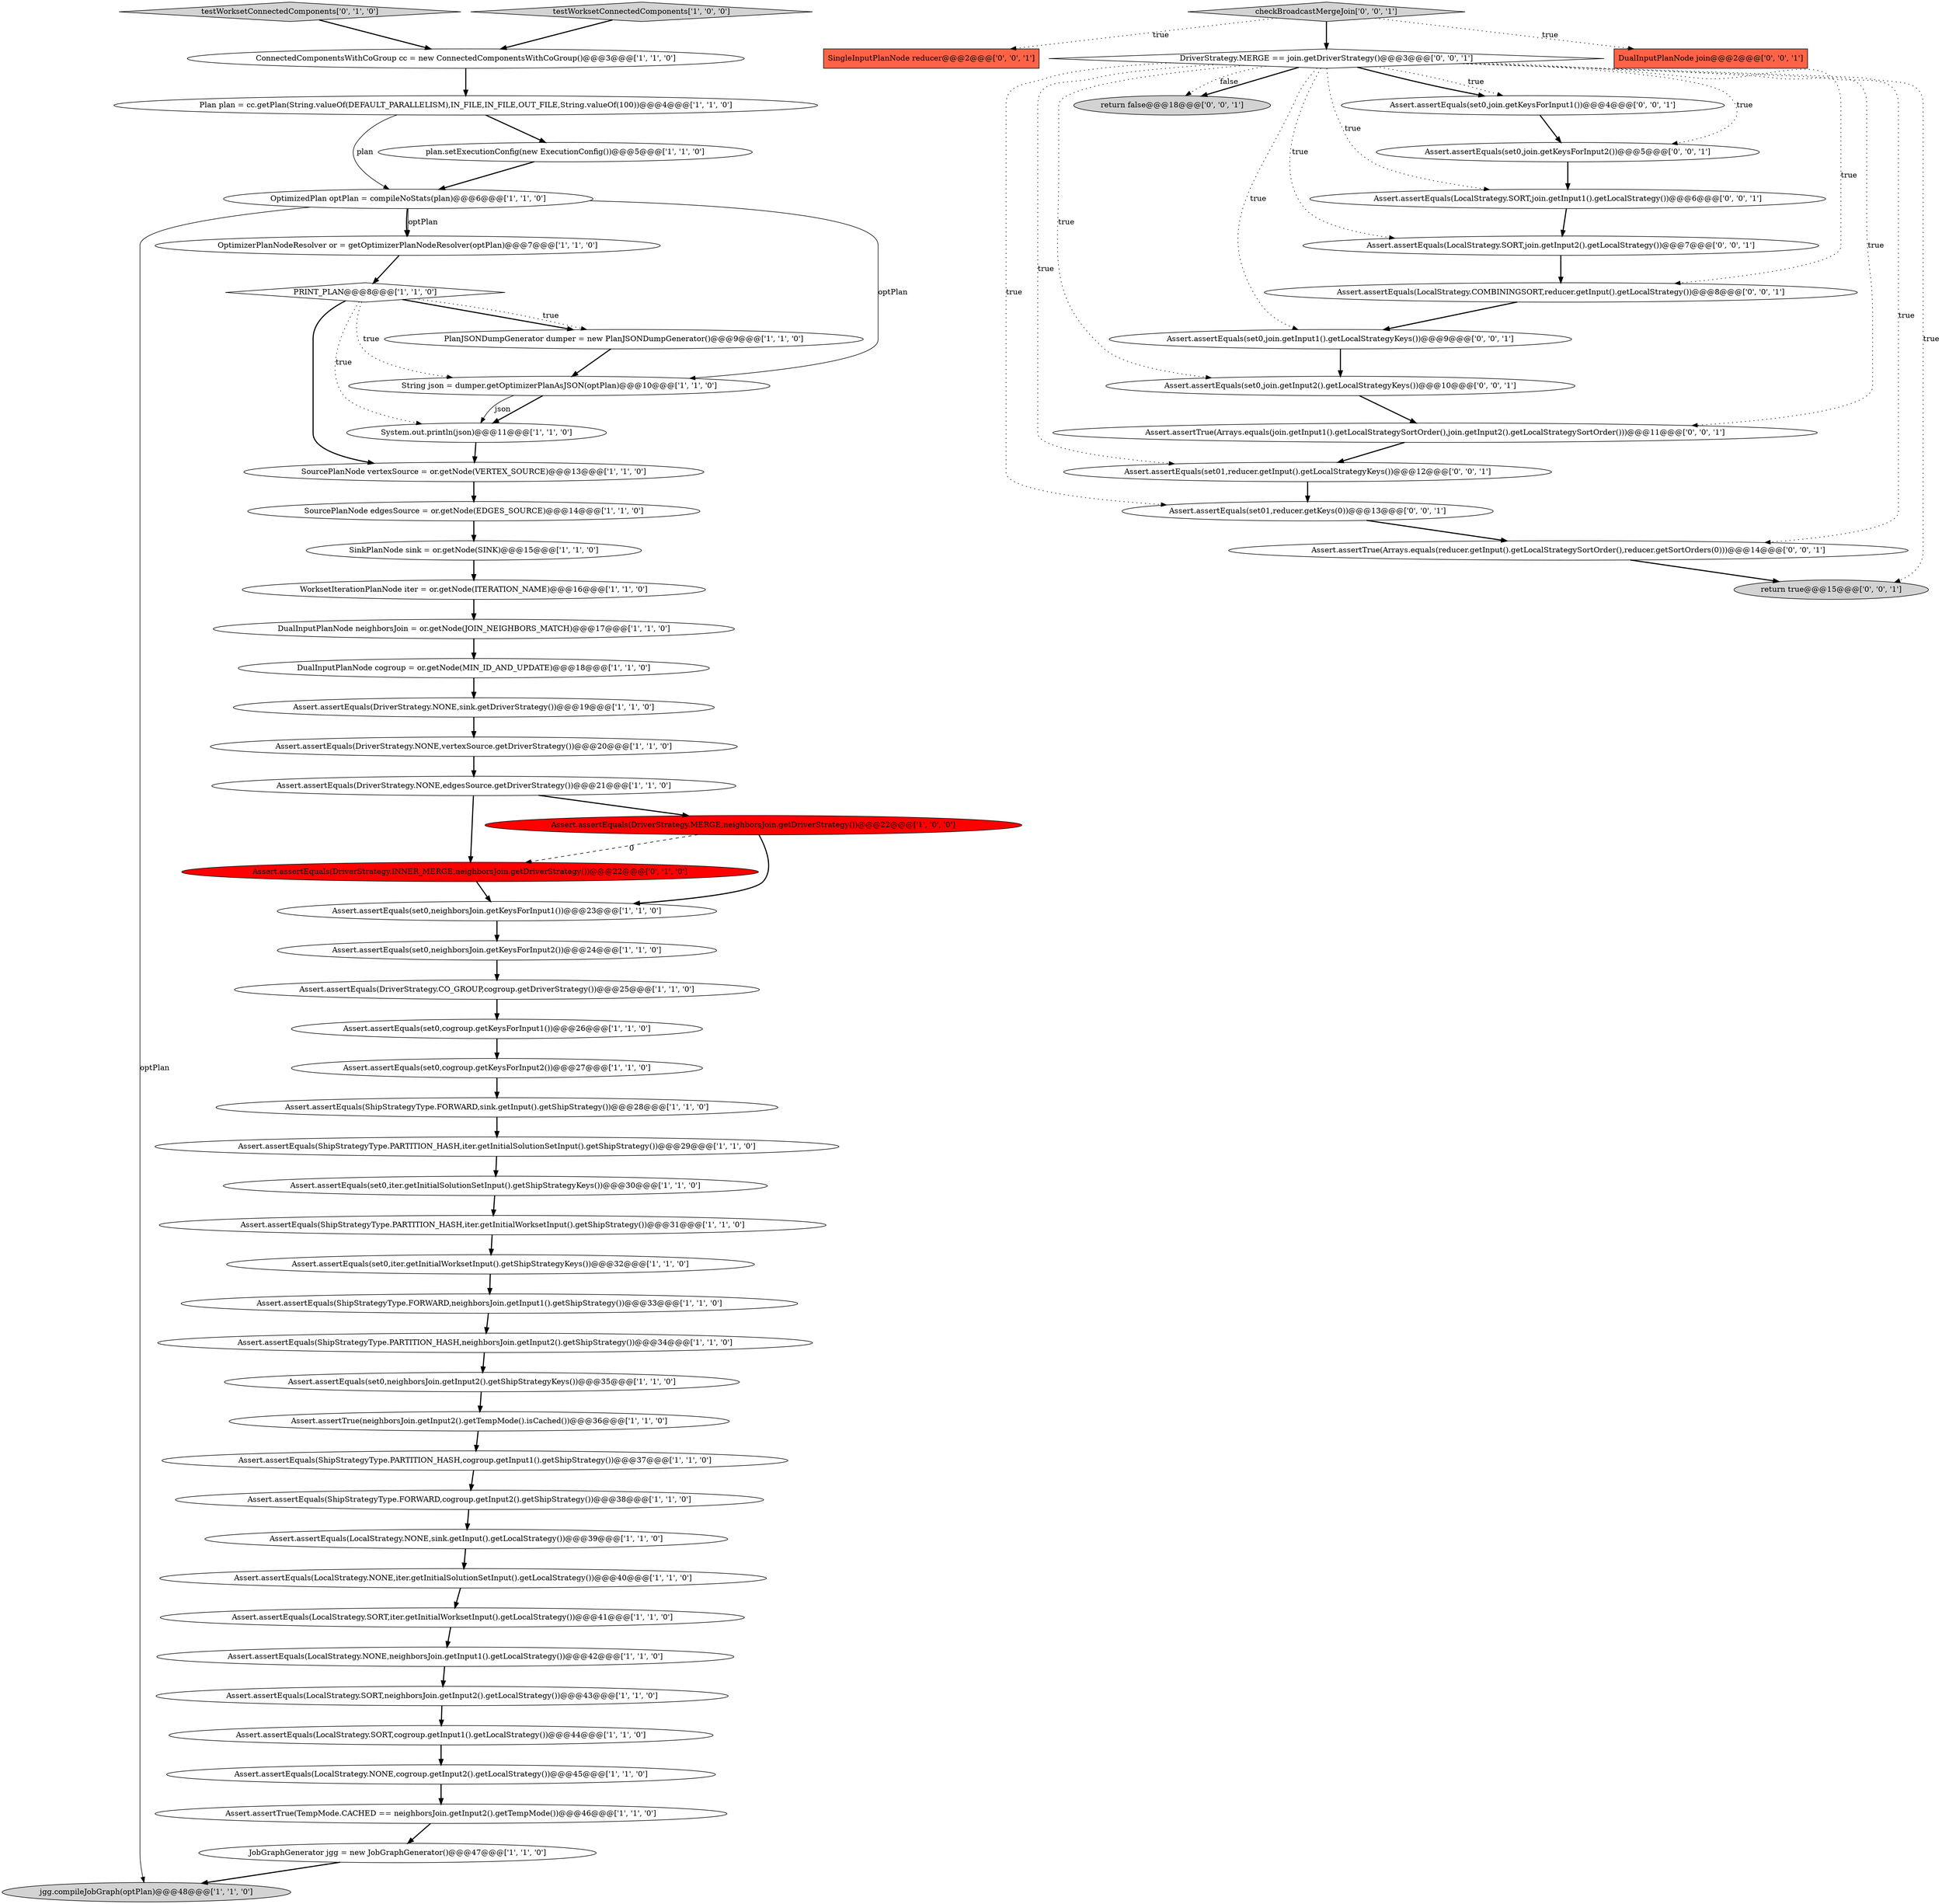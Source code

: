 digraph {
23 [style = filled, label = "Assert.assertEquals(ShipStrategyType.FORWARD,neighborsJoin.getInput1().getShipStrategy())@@@33@@@['1', '1', '0']", fillcolor = white, shape = ellipse image = "AAA0AAABBB1BBB"];
1 [style = filled, label = "SourcePlanNode edgesSource = or.getNode(EDGES_SOURCE)@@@14@@@['1', '1', '0']", fillcolor = white, shape = ellipse image = "AAA0AAABBB1BBB"];
20 [style = filled, label = "Assert.assertEquals(LocalStrategy.NONE,iter.getInitialSolutionSetInput().getLocalStrategy())@@@40@@@['1', '1', '0']", fillcolor = white, shape = ellipse image = "AAA0AAABBB1BBB"];
30 [style = filled, label = "SourcePlanNode vertexSource = or.getNode(VERTEX_SOURCE)@@@13@@@['1', '1', '0']", fillcolor = white, shape = ellipse image = "AAA0AAABBB1BBB"];
36 [style = filled, label = "jgg.compileJobGraph(optPlan)@@@48@@@['1', '1', '0']", fillcolor = lightgray, shape = ellipse image = "AAA0AAABBB1BBB"];
44 [style = filled, label = "Assert.assertEquals(ShipStrategyType.FORWARD,sink.getInput().getShipStrategy())@@@28@@@['1', '1', '0']", fillcolor = white, shape = ellipse image = "AAA0AAABBB1BBB"];
6 [style = filled, label = "Assert.assertEquals(LocalStrategy.NONE,sink.getInput().getLocalStrategy())@@@39@@@['1', '1', '0']", fillcolor = white, shape = ellipse image = "AAA0AAABBB1BBB"];
0 [style = filled, label = "OptimizerPlanNodeResolver or = getOptimizerPlanNodeResolver(optPlan)@@@7@@@['1', '1', '0']", fillcolor = white, shape = ellipse image = "AAA0AAABBB1BBB"];
17 [style = filled, label = "JobGraphGenerator jgg = new JobGraphGenerator()@@@47@@@['1', '1', '0']", fillcolor = white, shape = ellipse image = "AAA0AAABBB1BBB"];
45 [style = filled, label = "Assert.assertEquals(ShipStrategyType.PARTITION_HASH,neighborsJoin.getInput2().getShipStrategy())@@@34@@@['1', '1', '0']", fillcolor = white, shape = ellipse image = "AAA0AAABBB1BBB"];
39 [style = filled, label = "Assert.assertEquals(ShipStrategyType.PARTITION_HASH,iter.getInitialWorksetInput().getShipStrategy())@@@31@@@['1', '1', '0']", fillcolor = white, shape = ellipse image = "AAA0AAABBB1BBB"];
4 [style = filled, label = "Assert.assertEquals(ShipStrategyType.PARTITION_HASH,iter.getInitialSolutionSetInput().getShipStrategy())@@@29@@@['1', '1', '0']", fillcolor = white, shape = ellipse image = "AAA0AAABBB1BBB"];
35 [style = filled, label = "Assert.assertEquals(ShipStrategyType.PARTITION_HASH,cogroup.getInput1().getShipStrategy())@@@37@@@['1', '1', '0']", fillcolor = white, shape = ellipse image = "AAA0AAABBB1BBB"];
37 [style = filled, label = "ConnectedComponentsWithCoGroup cc = new ConnectedComponentsWithCoGroup()@@@3@@@['1', '1', '0']", fillcolor = white, shape = ellipse image = "AAA0AAABBB1BBB"];
49 [style = filled, label = "Assert.assertEquals(LocalStrategy.SORT,join.getInput2().getLocalStrategy())@@@7@@@['0', '0', '1']", fillcolor = white, shape = ellipse image = "AAA0AAABBB3BBB"];
25 [style = filled, label = "Assert.assertEquals(DriverStrategy.NONE,vertexSource.getDriverStrategy())@@@20@@@['1', '1', '0']", fillcolor = white, shape = ellipse image = "AAA0AAABBB1BBB"];
47 [style = filled, label = "Assert.assertEquals(DriverStrategy.INNER_MERGE,neighborsJoin.getDriverStrategy())@@@22@@@['0', '1', '0']", fillcolor = red, shape = ellipse image = "AAA1AAABBB2BBB"];
60 [style = filled, label = "Assert.assertEquals(set0,join.getInput1().getLocalStrategyKeys())@@@9@@@['0', '0', '1']", fillcolor = white, shape = ellipse image = "AAA0AAABBB3BBB"];
10 [style = filled, label = "PlanJSONDumpGenerator dumper = new PlanJSONDumpGenerator()@@@9@@@['1', '1', '0']", fillcolor = white, shape = ellipse image = "AAA0AAABBB1BBB"];
32 [style = filled, label = "DualInputPlanNode neighborsJoin = or.getNode(JOIN_NEIGHBORS_MATCH)@@@17@@@['1', '1', '0']", fillcolor = white, shape = ellipse image = "AAA0AAABBB1BBB"];
54 [style = filled, label = "checkBroadcastMergeJoin['0', '0', '1']", fillcolor = lightgray, shape = diamond image = "AAA0AAABBB3BBB"];
59 [style = filled, label = "Assert.assertEquals(set0,join.getKeysForInput1())@@@4@@@['0', '0', '1']", fillcolor = white, shape = ellipse image = "AAA0AAABBB3BBB"];
64 [style = filled, label = "SingleInputPlanNode reducer@@@2@@@['0', '0', '1']", fillcolor = tomato, shape = box image = "AAA0AAABBB3BBB"];
15 [style = filled, label = "Assert.assertEquals(LocalStrategy.NONE,cogroup.getInput2().getLocalStrategy())@@@45@@@['1', '1', '0']", fillcolor = white, shape = ellipse image = "AAA0AAABBB1BBB"];
26 [style = filled, label = "Assert.assertEquals(set0,neighborsJoin.getKeysForInput1())@@@23@@@['1', '1', '0']", fillcolor = white, shape = ellipse image = "AAA0AAABBB1BBB"];
7 [style = filled, label = "Assert.assertEquals(DriverStrategy.MERGE,neighborsJoin.getDriverStrategy())@@@22@@@['1', '0', '0']", fillcolor = red, shape = ellipse image = "AAA1AAABBB1BBB"];
28 [style = filled, label = "WorksetIterationPlanNode iter = or.getNode(ITERATION_NAME)@@@16@@@['1', '1', '0']", fillcolor = white, shape = ellipse image = "AAA0AAABBB1BBB"];
46 [style = filled, label = "testWorksetConnectedComponents['0', '1', '0']", fillcolor = lightgray, shape = diamond image = "AAA0AAABBB2BBB"];
51 [style = filled, label = "return false@@@18@@@['0', '0', '1']", fillcolor = lightgray, shape = ellipse image = "AAA0AAABBB3BBB"];
48 [style = filled, label = "DriverStrategy.MERGE == join.getDriverStrategy()@@@3@@@['0', '0', '1']", fillcolor = white, shape = diamond image = "AAA0AAABBB3BBB"];
24 [style = filled, label = "Assert.assertEquals(set0,neighborsJoin.getInput2().getShipStrategyKeys())@@@35@@@['1', '1', '0']", fillcolor = white, shape = ellipse image = "AAA0AAABBB1BBB"];
38 [style = filled, label = "Assert.assertEquals(set0,cogroup.getKeysForInput2())@@@27@@@['1', '1', '0']", fillcolor = white, shape = ellipse image = "AAA0AAABBB1BBB"];
55 [style = filled, label = "Assert.assertEquals(set01,reducer.getKeys(0))@@@13@@@['0', '0', '1']", fillcolor = white, shape = ellipse image = "AAA0AAABBB3BBB"];
43 [style = filled, label = "String json = dumper.getOptimizerPlanAsJSON(optPlan)@@@10@@@['1', '1', '0']", fillcolor = white, shape = ellipse image = "AAA0AAABBB1BBB"];
56 [style = filled, label = "Assert.assertEquals(set0,join.getKeysForInput2())@@@5@@@['0', '0', '1']", fillcolor = white, shape = ellipse image = "AAA0AAABBB3BBB"];
13 [style = filled, label = "Assert.assertEquals(LocalStrategy.SORT,neighborsJoin.getInput2().getLocalStrategy())@@@43@@@['1', '1', '0']", fillcolor = white, shape = ellipse image = "AAA0AAABBB1BBB"];
11 [style = filled, label = "Assert.assertEquals(set0,iter.getInitialWorksetInput().getShipStrategyKeys())@@@32@@@['1', '1', '0']", fillcolor = white, shape = ellipse image = "AAA0AAABBB1BBB"];
41 [style = filled, label = "testWorksetConnectedComponents['1', '0', '0']", fillcolor = lightgray, shape = diamond image = "AAA0AAABBB1BBB"];
8 [style = filled, label = "SinkPlanNode sink = or.getNode(SINK)@@@15@@@['1', '1', '0']", fillcolor = white, shape = ellipse image = "AAA0AAABBB1BBB"];
33 [style = filled, label = "Assert.assertEquals(set0,iter.getInitialSolutionSetInput().getShipStrategyKeys())@@@30@@@['1', '1', '0']", fillcolor = white, shape = ellipse image = "AAA0AAABBB1BBB"];
3 [style = filled, label = "PRINT_PLAN@@@8@@@['1', '1', '0']", fillcolor = white, shape = diamond image = "AAA0AAABBB1BBB"];
29 [style = filled, label = "OptimizedPlan optPlan = compileNoStats(plan)@@@6@@@['1', '1', '0']", fillcolor = white, shape = ellipse image = "AAA0AAABBB1BBB"];
5 [style = filled, label = "Assert.assertTrue(neighborsJoin.getInput2().getTempMode().isCached())@@@36@@@['1', '1', '0']", fillcolor = white, shape = ellipse image = "AAA0AAABBB1BBB"];
22 [style = filled, label = "System.out.println(json)@@@11@@@['1', '1', '0']", fillcolor = white, shape = ellipse image = "AAA0AAABBB1BBB"];
16 [style = filled, label = "Assert.assertTrue(TempMode.CACHED == neighborsJoin.getInput2().getTempMode())@@@46@@@['1', '1', '0']", fillcolor = white, shape = ellipse image = "AAA0AAABBB1BBB"];
40 [style = filled, label = "Assert.assertEquals(ShipStrategyType.FORWARD,cogroup.getInput2().getShipStrategy())@@@38@@@['1', '1', '0']", fillcolor = white, shape = ellipse image = "AAA0AAABBB1BBB"];
42 [style = filled, label = "Assert.assertEquals(LocalStrategy.SORT,iter.getInitialWorksetInput().getLocalStrategy())@@@41@@@['1', '1', '0']", fillcolor = white, shape = ellipse image = "AAA0AAABBB1BBB"];
57 [style = filled, label = "Assert.assertEquals(LocalStrategy.SORT,join.getInput1().getLocalStrategy())@@@6@@@['0', '0', '1']", fillcolor = white, shape = ellipse image = "AAA0AAABBB3BBB"];
14 [style = filled, label = "Assert.assertEquals(set0,cogroup.getKeysForInput1())@@@26@@@['1', '1', '0']", fillcolor = white, shape = ellipse image = "AAA0AAABBB1BBB"];
21 [style = filled, label = "Assert.assertEquals(LocalStrategy.NONE,neighborsJoin.getInput1().getLocalStrategy())@@@42@@@['1', '1', '0']", fillcolor = white, shape = ellipse image = "AAA0AAABBB1BBB"];
53 [style = filled, label = "Assert.assertTrue(Arrays.equals(reducer.getInput().getLocalStrategySortOrder(),reducer.getSortOrders(0)))@@@14@@@['0', '0', '1']", fillcolor = white, shape = ellipse image = "AAA0AAABBB3BBB"];
18 [style = filled, label = "Plan plan = cc.getPlan(String.valueOf(DEFAULT_PARALLELISM),IN_FILE,IN_FILE,OUT_FILE,String.valueOf(100))@@@4@@@['1', '1', '0']", fillcolor = white, shape = ellipse image = "AAA0AAABBB1BBB"];
9 [style = filled, label = "Assert.assertEquals(DriverStrategy.NONE,edgesSource.getDriverStrategy())@@@21@@@['1', '1', '0']", fillcolor = white, shape = ellipse image = "AAA0AAABBB1BBB"];
58 [style = filled, label = "Assert.assertEquals(LocalStrategy.COMBININGSORT,reducer.getInput().getLocalStrategy())@@@8@@@['0', '0', '1']", fillcolor = white, shape = ellipse image = "AAA0AAABBB3BBB"];
2 [style = filled, label = "Assert.assertEquals(DriverStrategy.CO_GROUP,cogroup.getDriverStrategy())@@@25@@@['1', '1', '0']", fillcolor = white, shape = ellipse image = "AAA0AAABBB1BBB"];
12 [style = filled, label = "Assert.assertEquals(set0,neighborsJoin.getKeysForInput2())@@@24@@@['1', '1', '0']", fillcolor = white, shape = ellipse image = "AAA0AAABBB1BBB"];
27 [style = filled, label = "DualInputPlanNode cogroup = or.getNode(MIN_ID_AND_UPDATE)@@@18@@@['1', '1', '0']", fillcolor = white, shape = ellipse image = "AAA0AAABBB1BBB"];
31 [style = filled, label = "plan.setExecutionConfig(new ExecutionConfig())@@@5@@@['1', '1', '0']", fillcolor = white, shape = ellipse image = "AAA0AAABBB1BBB"];
63 [style = filled, label = "return true@@@15@@@['0', '0', '1']", fillcolor = lightgray, shape = ellipse image = "AAA0AAABBB3BBB"];
52 [style = filled, label = "Assert.assertEquals(set0,join.getInput2().getLocalStrategyKeys())@@@10@@@['0', '0', '1']", fillcolor = white, shape = ellipse image = "AAA0AAABBB3BBB"];
62 [style = filled, label = "DualInputPlanNode join@@@2@@@['0', '0', '1']", fillcolor = tomato, shape = box image = "AAA0AAABBB3BBB"];
61 [style = filled, label = "Assert.assertTrue(Arrays.equals(join.getInput1().getLocalStrategySortOrder(),join.getInput2().getLocalStrategySortOrder()))@@@11@@@['0', '0', '1']", fillcolor = white, shape = ellipse image = "AAA0AAABBB3BBB"];
50 [style = filled, label = "Assert.assertEquals(set01,reducer.getInput().getLocalStrategyKeys())@@@12@@@['0', '0', '1']", fillcolor = white, shape = ellipse image = "AAA0AAABBB3BBB"];
34 [style = filled, label = "Assert.assertEquals(LocalStrategy.SORT,cogroup.getInput1().getLocalStrategy())@@@44@@@['1', '1', '0']", fillcolor = white, shape = ellipse image = "AAA0AAABBB1BBB"];
19 [style = filled, label = "Assert.assertEquals(DriverStrategy.NONE,sink.getDriverStrategy())@@@19@@@['1', '1', '0']", fillcolor = white, shape = ellipse image = "AAA0AAABBB1BBB"];
40->6 [style = bold, label=""];
38->44 [style = bold, label=""];
23->45 [style = bold, label=""];
53->63 [style = bold, label=""];
48->53 [style = dotted, label="true"];
29->0 [style = bold, label=""];
34->15 [style = bold, label=""];
58->60 [style = bold, label=""];
9->7 [style = bold, label=""];
45->24 [style = bold, label=""];
22->30 [style = bold, label=""];
7->26 [style = bold, label=""];
17->36 [style = bold, label=""];
26->12 [style = bold, label=""];
12->2 [style = bold, label=""];
48->51 [style = bold, label=""];
50->55 [style = bold, label=""];
2->14 [style = bold, label=""];
47->26 [style = bold, label=""];
9->47 [style = bold, label=""];
48->51 [style = dotted, label="false"];
27->19 [style = bold, label=""];
42->21 [style = bold, label=""];
54->62 [style = dotted, label="true"];
3->30 [style = bold, label=""];
21->13 [style = bold, label=""];
0->3 [style = bold, label=""];
18->31 [style = bold, label=""];
8->28 [style = bold, label=""];
13->34 [style = bold, label=""];
48->59 [style = dotted, label="true"];
49->58 [style = bold, label=""];
48->55 [style = dotted, label="true"];
41->37 [style = bold, label=""];
31->29 [style = bold, label=""];
14->38 [style = bold, label=""];
16->17 [style = bold, label=""];
56->57 [style = bold, label=""];
46->37 [style = bold, label=""];
19->25 [style = bold, label=""];
24->5 [style = bold, label=""];
3->10 [style = bold, label=""];
35->40 [style = bold, label=""];
44->4 [style = bold, label=""];
43->22 [style = bold, label=""];
48->60 [style = dotted, label="true"];
59->56 [style = bold, label=""];
29->36 [style = solid, label="optPlan"];
1->8 [style = bold, label=""];
48->52 [style = dotted, label="true"];
10->43 [style = bold, label=""];
52->61 [style = bold, label=""];
25->9 [style = bold, label=""];
3->10 [style = dotted, label="true"];
29->43 [style = solid, label="optPlan"];
48->56 [style = dotted, label="true"];
32->27 [style = bold, label=""];
3->43 [style = dotted, label="true"];
4->33 [style = bold, label=""];
48->58 [style = dotted, label="true"];
28->32 [style = bold, label=""];
54->64 [style = dotted, label="true"];
6->20 [style = bold, label=""];
20->42 [style = bold, label=""];
60->52 [style = bold, label=""];
18->29 [style = solid, label="plan"];
5->35 [style = bold, label=""];
7->47 [style = dashed, label="0"];
48->59 [style = bold, label=""];
30->1 [style = bold, label=""];
48->50 [style = dotted, label="true"];
54->48 [style = bold, label=""];
48->61 [style = dotted, label="true"];
15->16 [style = bold, label=""];
39->11 [style = bold, label=""];
48->49 [style = dotted, label="true"];
43->22 [style = solid, label="json"];
33->39 [style = bold, label=""];
29->0 [style = solid, label="optPlan"];
55->53 [style = bold, label=""];
3->22 [style = dotted, label="true"];
61->50 [style = bold, label=""];
37->18 [style = bold, label=""];
57->49 [style = bold, label=""];
48->63 [style = dotted, label="true"];
11->23 [style = bold, label=""];
48->57 [style = dotted, label="true"];
}
